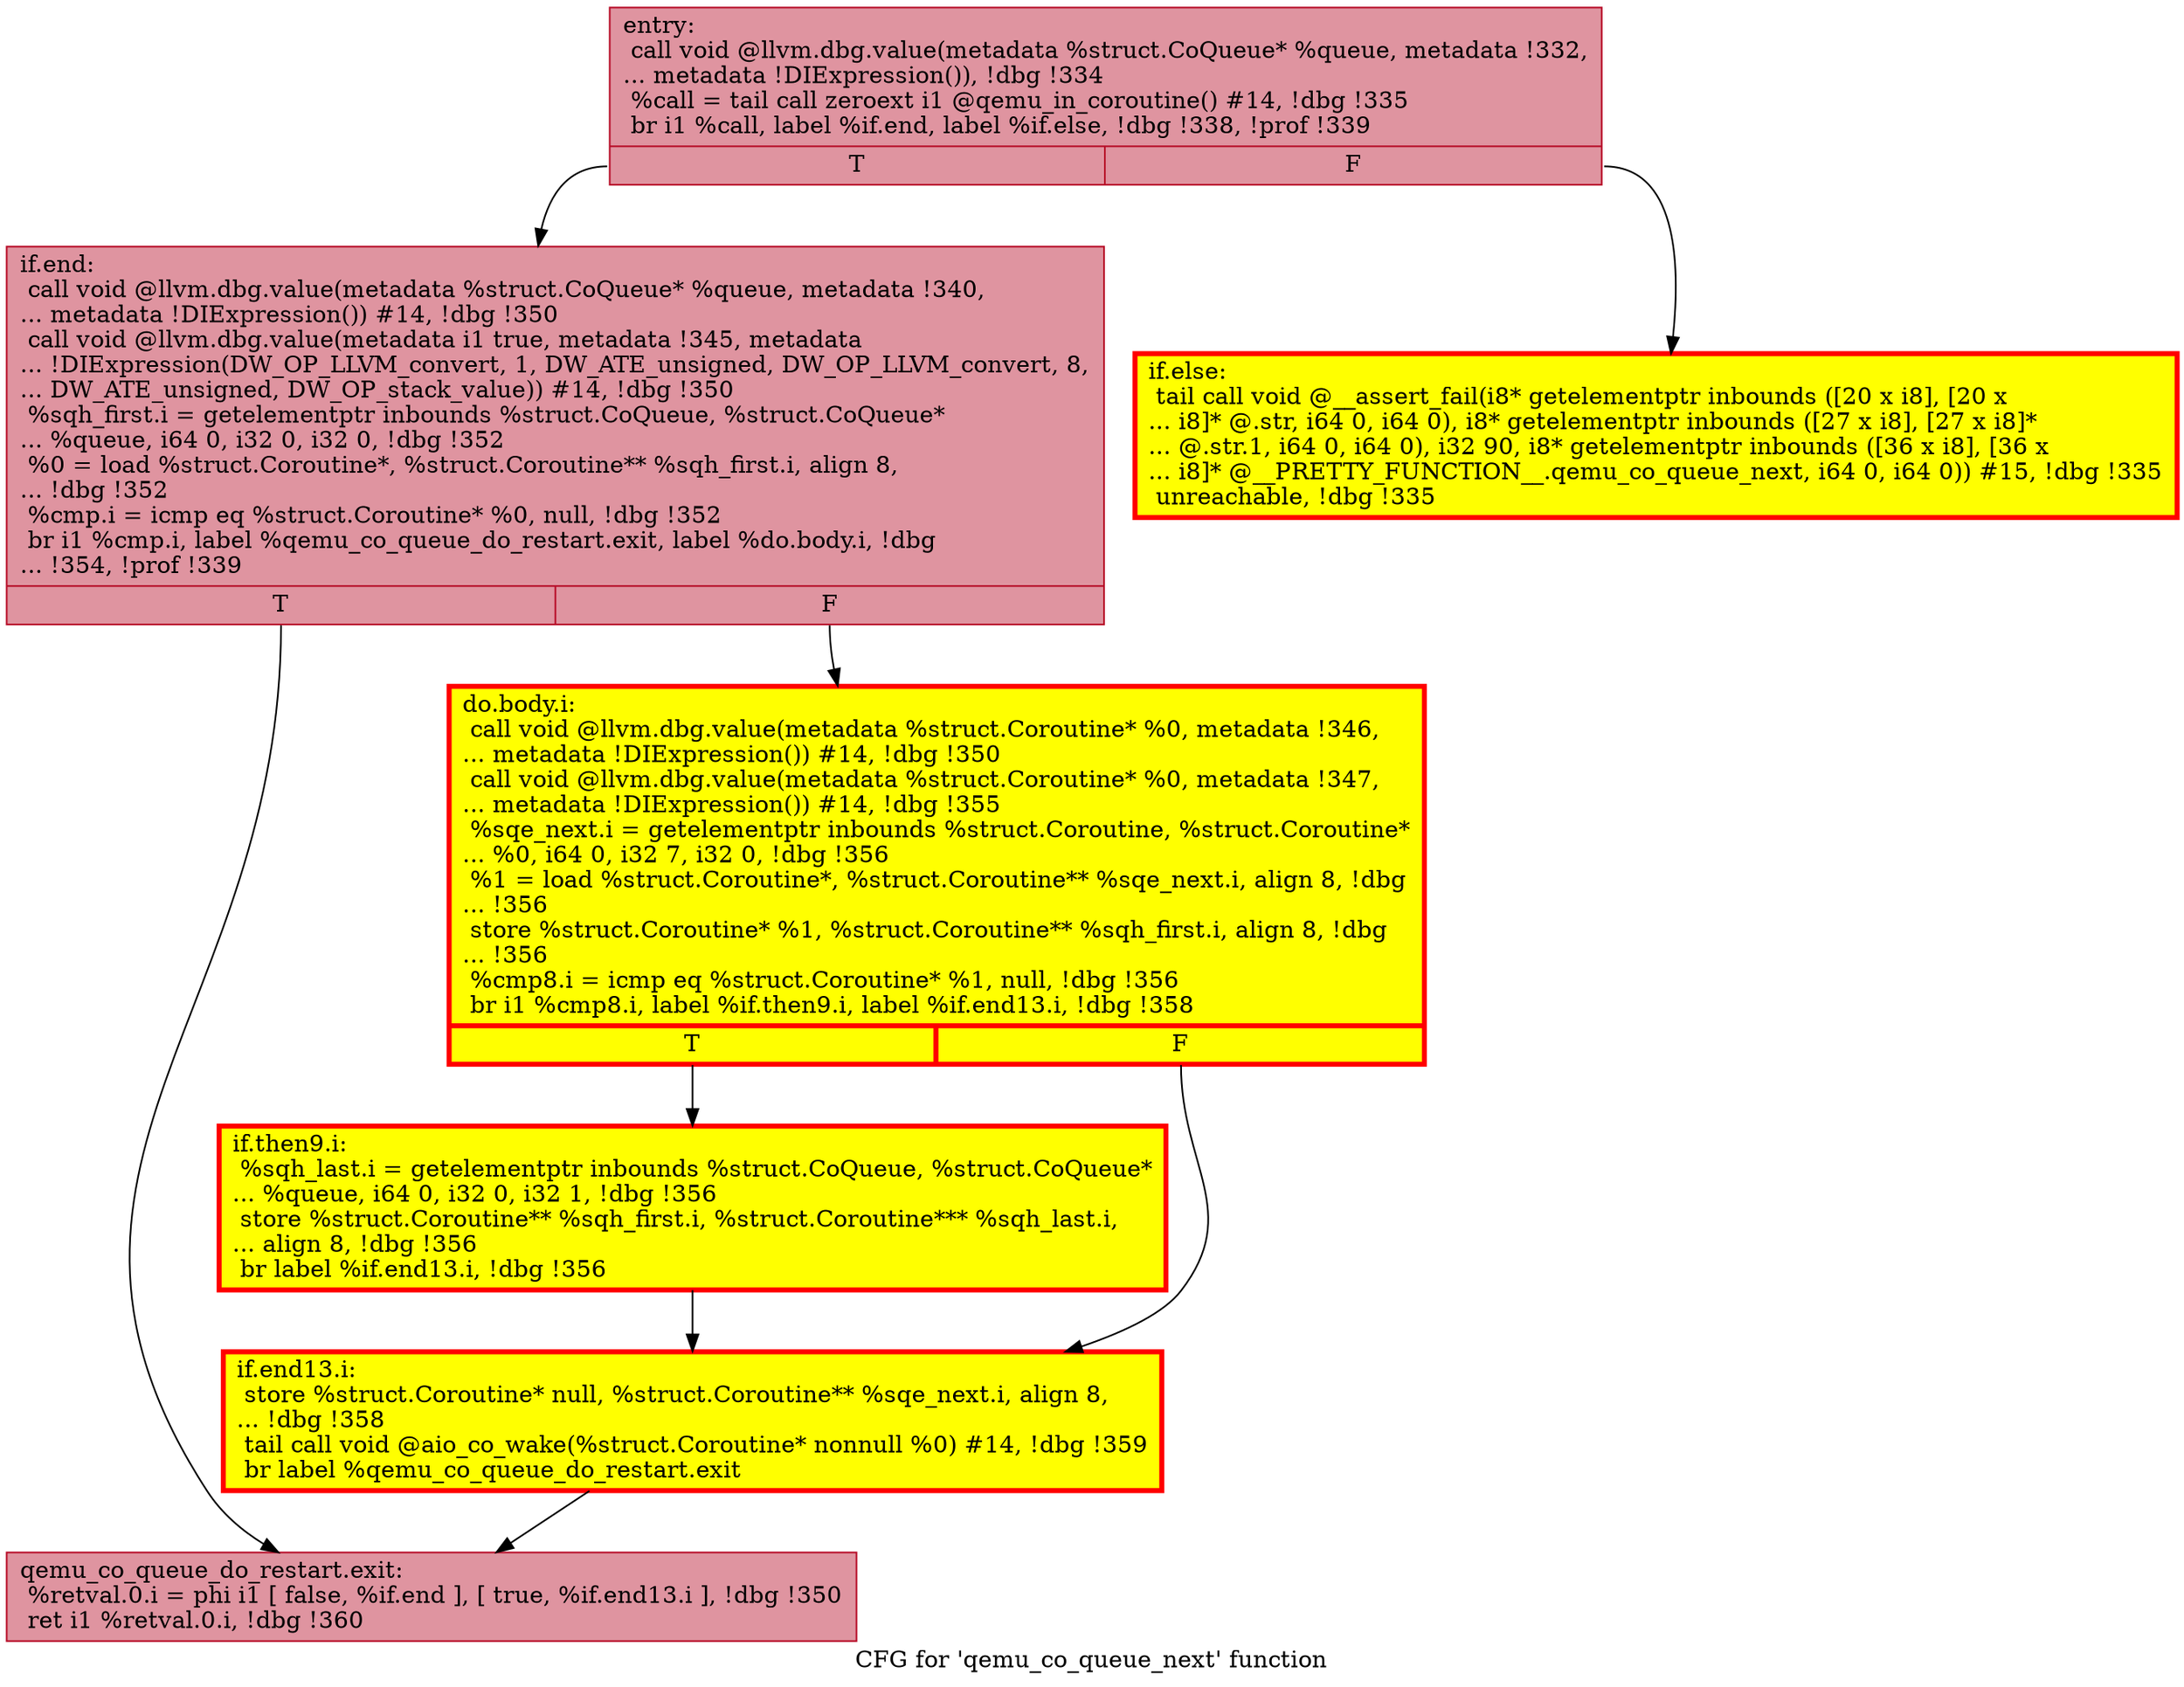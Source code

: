 digraph "CFG for 'qemu_co_queue_next' function" {
	label="CFG for 'qemu_co_queue_next' function";

	Node0x557b95a86130 [shape=record,color="#b70d28ff", style=filled, fillcolor="#b70d2870",label="{entry:\l  call void @llvm.dbg.value(metadata %struct.CoQueue* %queue, metadata !332,\l... metadata !DIExpression()), !dbg !334\l  %call = tail call zeroext i1 @qemu_in_coroutine() #14, !dbg !335\l  br i1 %call, label %if.end, label %if.else, !dbg !338, !prof !339\l|{<s0>T|<s1>F}}"];
	Node0x557b95a86130:s0 -> Node0x557b95a8c5a0;
	Node0x557b95a86130:s1 -> Node0x557b95a8c5f0;
	Node0x557b95a8c5f0 [shape=record,penwidth=3.0, style="filled", color="red", fillcolor="yellow",label="{if.else:                                          \l  tail call void @__assert_fail(i8* getelementptr inbounds ([20 x i8], [20 x\l... i8]* @.str, i64 0, i64 0), i8* getelementptr inbounds ([27 x i8], [27 x i8]*\l... @.str.1, i64 0, i64 0), i32 90, i8* getelementptr inbounds ([36 x i8], [36 x\l... i8]* @__PRETTY_FUNCTION__.qemu_co_queue_next, i64 0, i64 0)) #15, !dbg !335\l  unreachable, !dbg !335\l}"];
	Node0x557b95a8c5a0 [shape=record,color="#b70d28ff", style=filled, fillcolor="#b70d2870",label="{if.end:                                           \l  call void @llvm.dbg.value(metadata %struct.CoQueue* %queue, metadata !340,\l... metadata !DIExpression()) #14, !dbg !350\l  call void @llvm.dbg.value(metadata i1 true, metadata !345, metadata\l... !DIExpression(DW_OP_LLVM_convert, 1, DW_ATE_unsigned, DW_OP_LLVM_convert, 8,\l... DW_ATE_unsigned, DW_OP_stack_value)) #14, !dbg !350\l  %sqh_first.i = getelementptr inbounds %struct.CoQueue, %struct.CoQueue*\l... %queue, i64 0, i32 0, i32 0, !dbg !352\l  %0 = load %struct.Coroutine*, %struct.Coroutine** %sqh_first.i, align 8,\l... !dbg !352\l  %cmp.i = icmp eq %struct.Coroutine* %0, null, !dbg !352\l  br i1 %cmp.i, label %qemu_co_queue_do_restart.exit, label %do.body.i, !dbg\l... !354, !prof !339\l|{<s0>T|<s1>F}}"];
	Node0x557b95a8c5a0:s0 -> Node0x557b9580f030;
	Node0x557b95a8c5a0:s1 -> Node0x557b95b4bd10;
	Node0x557b95b4bd10 [shape=record,penwidth=3.0, style="filled", color="red", fillcolor="yellow",label="{do.body.i:                                        \l  call void @llvm.dbg.value(metadata %struct.Coroutine* %0, metadata !346,\l... metadata !DIExpression()) #14, !dbg !350\l  call void @llvm.dbg.value(metadata %struct.Coroutine* %0, metadata !347,\l... metadata !DIExpression()) #14, !dbg !355\l  %sqe_next.i = getelementptr inbounds %struct.Coroutine, %struct.Coroutine*\l... %0, i64 0, i32 7, i32 0, !dbg !356\l  %1 = load %struct.Coroutine*, %struct.Coroutine** %sqe_next.i, align 8, !dbg\l... !356\l  store %struct.Coroutine* %1, %struct.Coroutine** %sqh_first.i, align 8, !dbg\l... !356\l  %cmp8.i = icmp eq %struct.Coroutine* %1, null, !dbg !356\l  br i1 %cmp8.i, label %if.then9.i, label %if.end13.i, !dbg !358\l|{<s0>T|<s1>F}}"];
	Node0x557b95b4bd10:s0 -> Node0x557b95b4a660;
	Node0x557b95b4bd10:s1 -> Node0x557b95b3cb50;
	Node0x557b95b4a660 [shape=record,penwidth=3.0, style="filled", color="red", fillcolor="yellow",label="{if.then9.i:                                       \l  %sqh_last.i = getelementptr inbounds %struct.CoQueue, %struct.CoQueue*\l... %queue, i64 0, i32 0, i32 1, !dbg !356\l  store %struct.Coroutine** %sqh_first.i, %struct.Coroutine*** %sqh_last.i,\l... align 8, !dbg !356\l  br label %if.end13.i, !dbg !356\l}"];
	Node0x557b95b4a660 -> Node0x557b95b3cb50;
	Node0x557b95b3cb50 [shape=record,penwidth=3.0, style="filled", color="red", fillcolor="yellow",label="{if.end13.i:                                       \l  store %struct.Coroutine* null, %struct.Coroutine** %sqe_next.i, align 8,\l... !dbg !358\l  tail call void @aio_co_wake(%struct.Coroutine* nonnull %0) #14, !dbg !359\l  br label %qemu_co_queue_do_restart.exit\l}"];
	Node0x557b95b3cb50 -> Node0x557b9580f030;
	Node0x557b9580f030 [shape=record,color="#b70d28ff", style=filled, fillcolor="#b70d2870",label="{qemu_co_queue_do_restart.exit:                    \l  %retval.0.i = phi i1 [ false, %if.end ], [ true, %if.end13.i ], !dbg !350\l  ret i1 %retval.0.i, !dbg !360\l}"];
}
